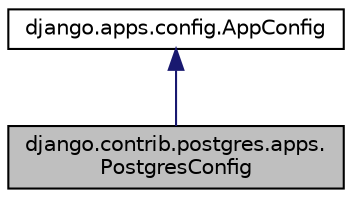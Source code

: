 digraph "django.contrib.postgres.apps.PostgresConfig"
{
 // LATEX_PDF_SIZE
  edge [fontname="Helvetica",fontsize="10",labelfontname="Helvetica",labelfontsize="10"];
  node [fontname="Helvetica",fontsize="10",shape=record];
  Node1 [label="django.contrib.postgres.apps.\lPostgresConfig",height=0.2,width=0.4,color="black", fillcolor="grey75", style="filled", fontcolor="black",tooltip=" "];
  Node2 -> Node1 [dir="back",color="midnightblue",fontsize="10",style="solid",fontname="Helvetica"];
  Node2 [label="django.apps.config.AppConfig",height=0.2,width=0.4,color="black", fillcolor="white", style="filled",URL="$classdjango_1_1apps_1_1config_1_1_app_config.html",tooltip=" "];
}
